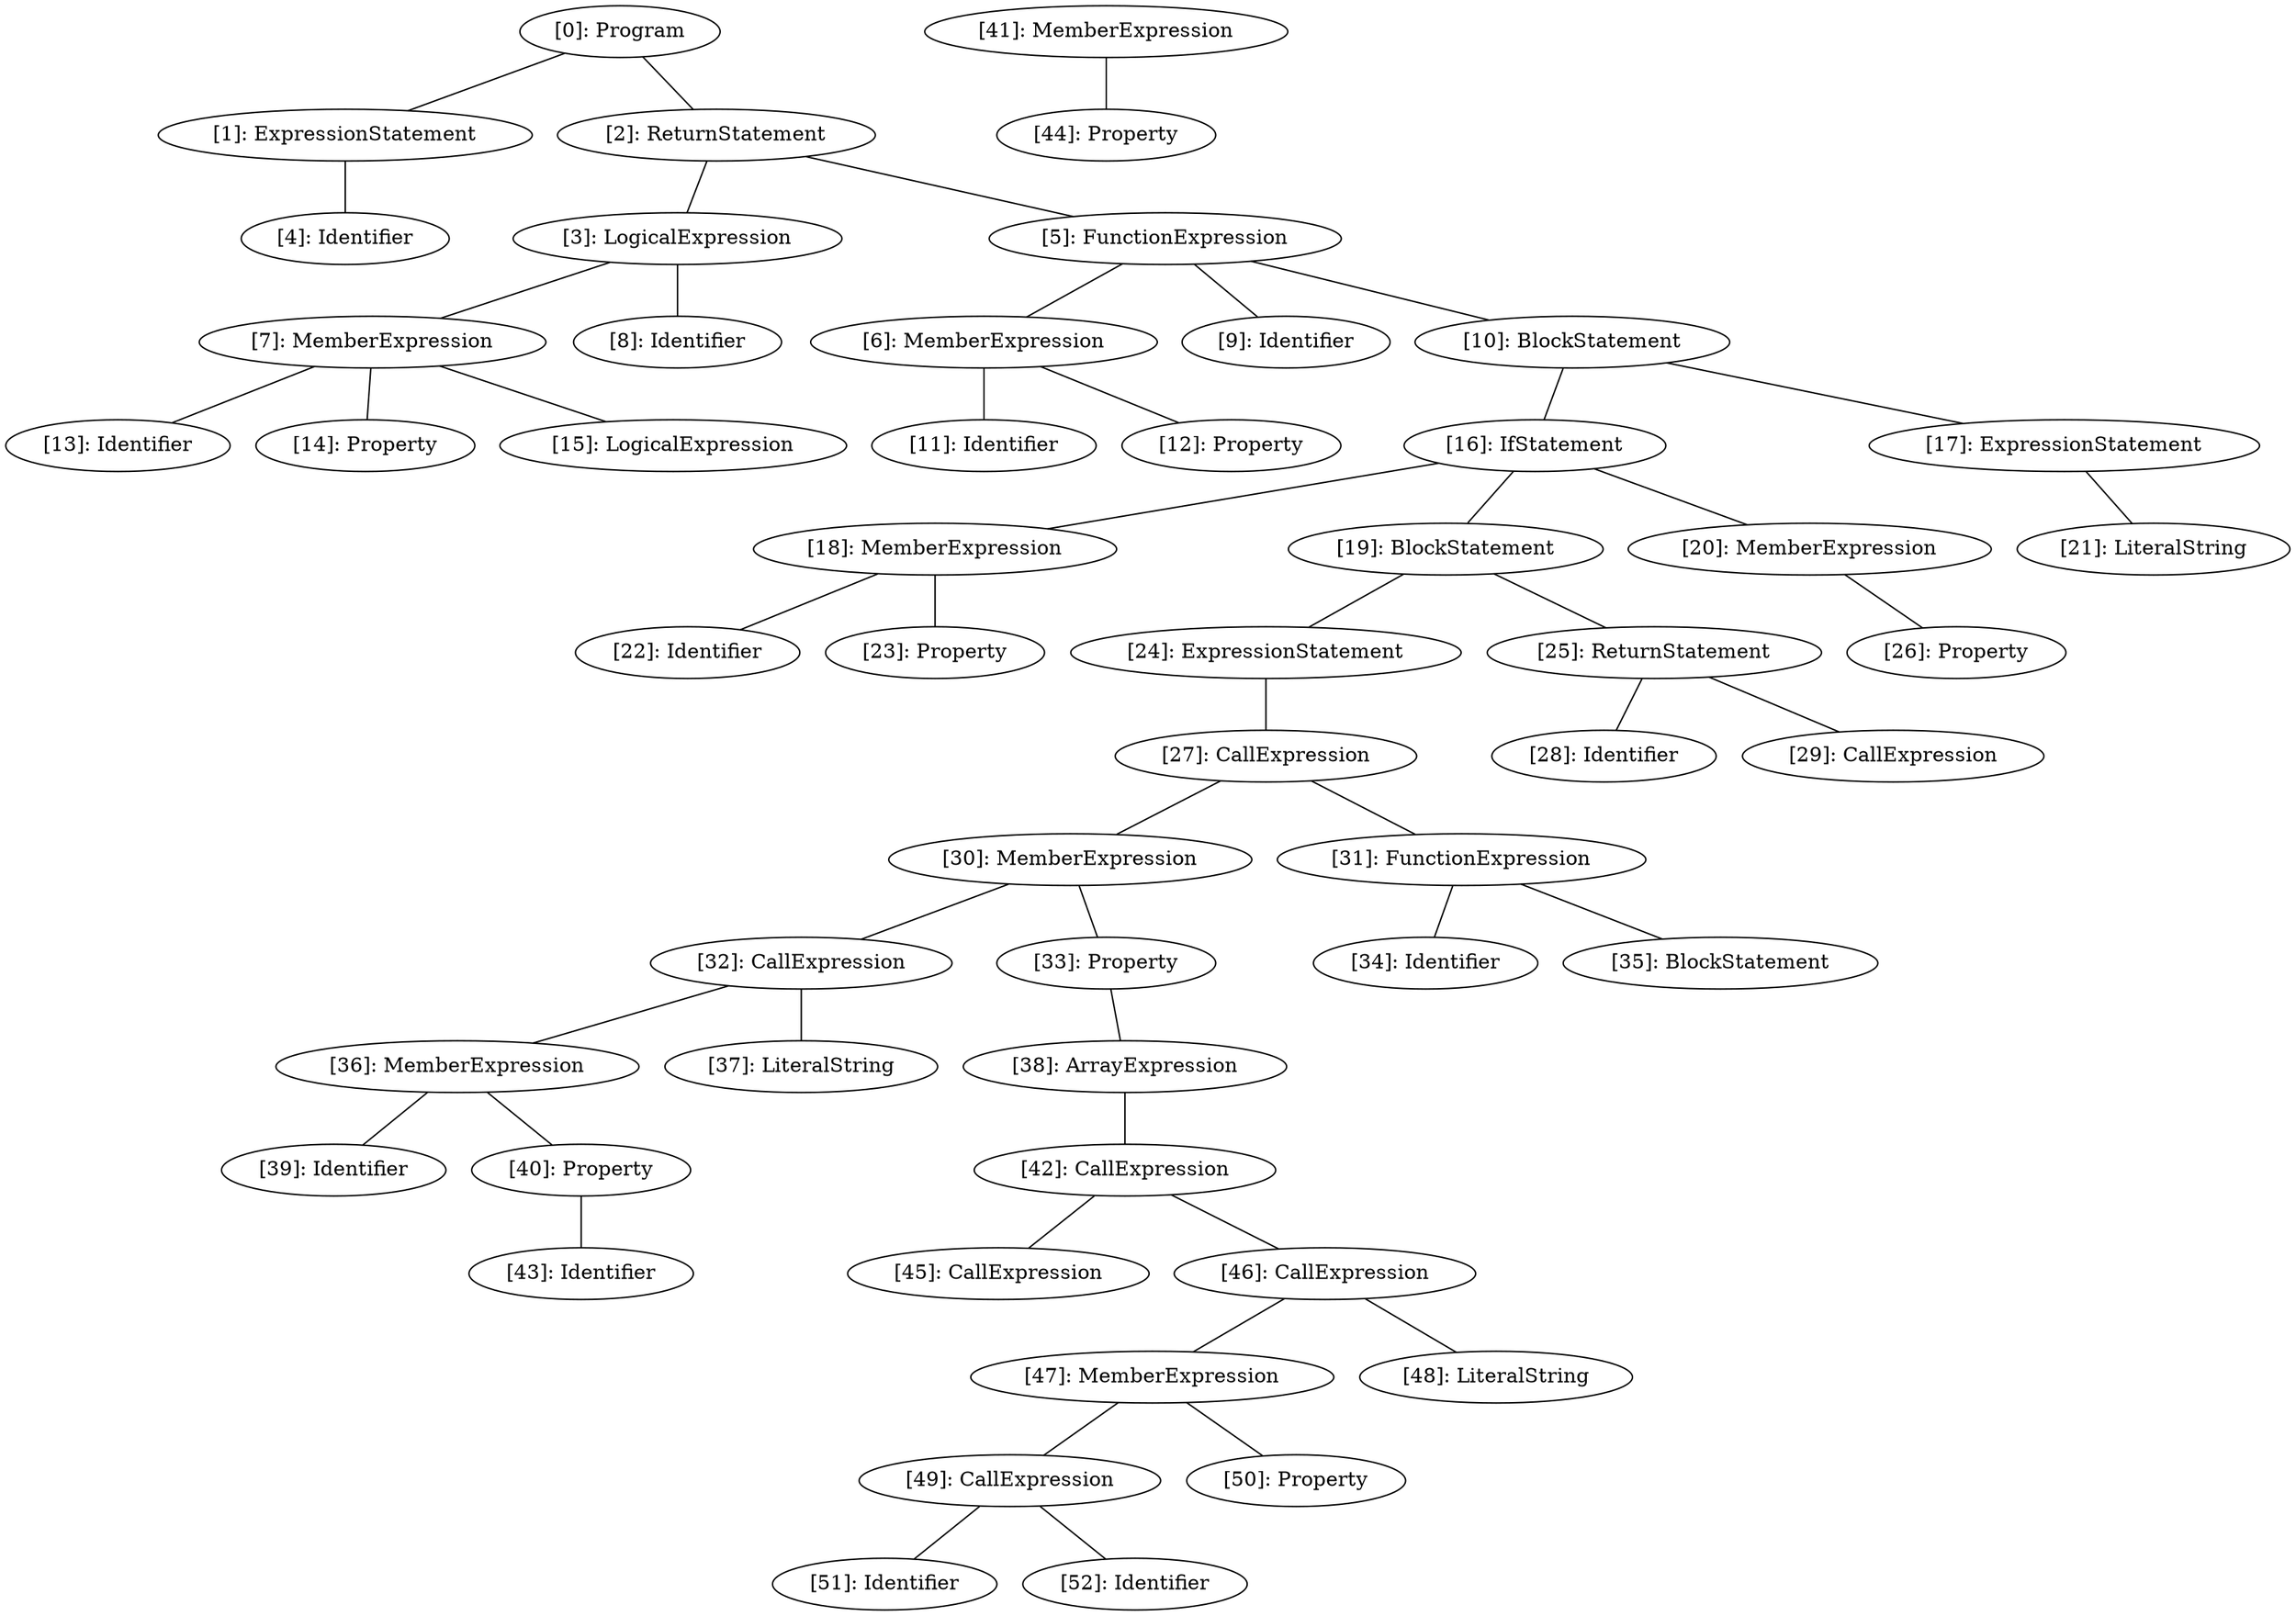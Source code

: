 // Result
graph {
	0 [label="[0]: Program"]
	1 [label="[1]: ExpressionStatement"]
	2 [label="[2]: ReturnStatement"]
	3 [label="[3]: LogicalExpression"]
	4 [label="[4]: Identifier"]
	5 [label="[5]: FunctionExpression"]
	6 [label="[6]: MemberExpression"]
	7 [label="[7]: MemberExpression"]
	8 [label="[8]: Identifier"]
	9 [label="[9]: Identifier"]
	10 [label="[10]: BlockStatement"]
	11 [label="[11]: Identifier"]
	12 [label="[12]: Property"]
	13 [label="[13]: Identifier"]
	14 [label="[14]: Property"]
	15 [label="[15]: LogicalExpression"]
	16 [label="[16]: IfStatement"]
	17 [label="[17]: ExpressionStatement"]
	18 [label="[18]: MemberExpression"]
	19 [label="[19]: BlockStatement"]
	20 [label="[20]: MemberExpression"]
	21 [label="[21]: LiteralString"]
	22 [label="[22]: Identifier"]
	23 [label="[23]: Property"]
	24 [label="[24]: ExpressionStatement"]
	25 [label="[25]: ReturnStatement"]
	26 [label="[26]: Property"]
	27 [label="[27]: CallExpression"]
	28 [label="[28]: Identifier"]
	29 [label="[29]: CallExpression"]
	30 [label="[30]: MemberExpression"]
	31 [label="[31]: FunctionExpression"]
	32 [label="[32]: CallExpression"]
	33 [label="[33]: Property"]
	34 [label="[34]: Identifier"]
	35 [label="[35]: BlockStatement"]
	36 [label="[36]: MemberExpression"]
	37 [label="[37]: LiteralString"]
	38 [label="[38]: ArrayExpression"]
	39 [label="[39]: Identifier"]
	40 [label="[40]: Property"]
	41 [label="[41]: MemberExpression"]
	42 [label="[42]: CallExpression"]
	43 [label="[43]: Identifier"]
	44 [label="[44]: Property"]
	45 [label="[45]: CallExpression"]
	46 [label="[46]: CallExpression"]
	47 [label="[47]: MemberExpression"]
	48 [label="[48]: LiteralString"]
	49 [label="[49]: CallExpression"]
	50 [label="[50]: Property"]
	51 [label="[51]: Identifier"]
	52 [label="[52]: Identifier"]
	0 -- 1
	0 -- 2
	1 -- 4
	2 -- 3
	2 -- 5
	3 -- 7
	3 -- 8
	5 -- 6
	5 -- 9
	5 -- 10
	6 -- 11
	6 -- 12
	7 -- 13
	7 -- 14
	7 -- 15
	10 -- 16
	10 -- 17
	16 -- 18
	16 -- 19
	16 -- 20
	17 -- 21
	18 -- 22
	18 -- 23
	19 -- 24
	19 -- 25
	20 -- 26
	24 -- 27
	25 -- 28
	25 -- 29
	27 -- 30
	27 -- 31
	30 -- 32
	30 -- 33
	31 -- 34
	31 -- 35
	32 -- 36
	32 -- 37
	33 -- 38
	36 -- 39
	36 -- 40
	38 -- 42
	40 -- 43
	41 -- 44
	42 -- 45
	42 -- 46
	46 -- 47
	46 -- 48
	47 -- 49
	47 -- 50
	49 -- 51
	49 -- 52
}
